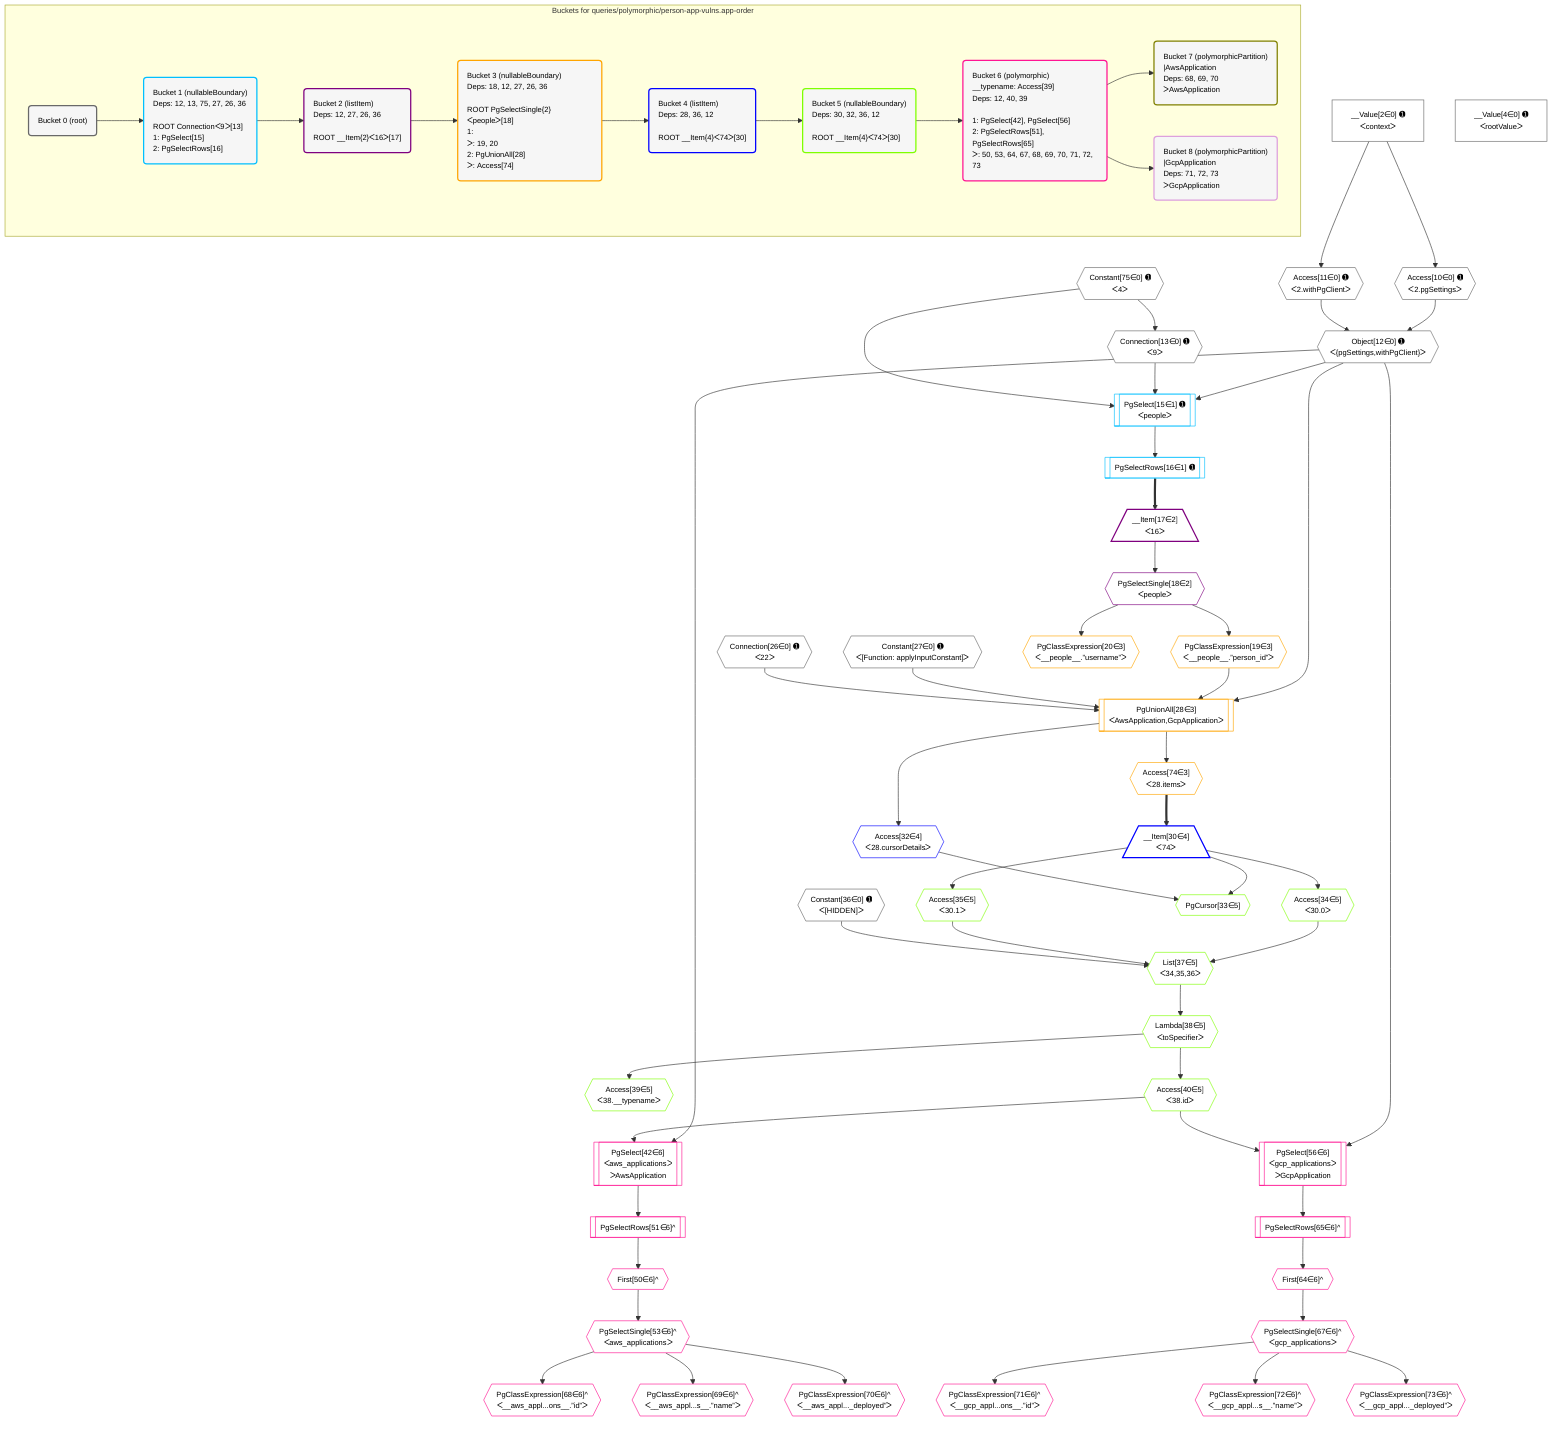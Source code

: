 %%{init: {'themeVariables': { 'fontSize': '12px'}}}%%
graph TD
    classDef path fill:#eee,stroke:#000,color:#000
    classDef plan fill:#fff,stroke-width:1px,color:#000
    classDef itemplan fill:#fff,stroke-width:2px,color:#000
    classDef unbatchedplan fill:#dff,stroke-width:1px,color:#000
    classDef sideeffectplan fill:#fcc,stroke-width:2px,color:#000
    classDef bucket fill:#f6f6f6,color:#000,stroke-width:2px,text-align:left

    subgraph "Buckets for queries/polymorphic/person-app-vulns.app-order"
    Bucket0("Bucket 0 (root)"):::bucket
    Bucket1("Bucket 1 (nullableBoundary)<br />Deps: 12, 13, 75, 27, 26, 36<br /><br />ROOT Connectionᐸ9ᐳ[13]<br />1: PgSelect[15]<br />2: PgSelectRows[16]"):::bucket
    Bucket2("Bucket 2 (listItem)<br />Deps: 12, 27, 26, 36<br /><br />ROOT __Item{2}ᐸ16ᐳ[17]"):::bucket
    Bucket3("Bucket 3 (nullableBoundary)<br />Deps: 18, 12, 27, 26, 36<br /><br />ROOT PgSelectSingle{2}ᐸpeopleᐳ[18]<br />1: <br />ᐳ: 19, 20<br />2: PgUnionAll[28]<br />ᐳ: Access[74]"):::bucket
    Bucket4("Bucket 4 (listItem)<br />Deps: 28, 36, 12<br /><br />ROOT __Item{4}ᐸ74ᐳ[30]"):::bucket
    Bucket5("Bucket 5 (nullableBoundary)<br />Deps: 30, 32, 36, 12<br /><br />ROOT __Item{4}ᐸ74ᐳ[30]"):::bucket
    Bucket6("Bucket 6 (polymorphic)<br />__typename: Access[39]<br />Deps: 12, 40, 39<br /><br />1: PgSelect[42], PgSelect[56]<br />2: PgSelectRows[51], PgSelectRows[65]<br />ᐳ: 50, 53, 64, 67, 68, 69, 70, 71, 72, 73"):::bucket
    Bucket7("Bucket 7 (polymorphicPartition)<br />|AwsApplication<br />Deps: 68, 69, 70<br />ᐳAwsApplication"):::bucket
    Bucket8("Bucket 8 (polymorphicPartition)<br />|GcpApplication<br />Deps: 71, 72, 73<br />ᐳGcpApplication"):::bucket
    end
    Bucket0 --> Bucket1
    Bucket1 --> Bucket2
    Bucket2 --> Bucket3
    Bucket3 --> Bucket4
    Bucket4 --> Bucket5
    Bucket5 --> Bucket6
    Bucket6 --> Bucket7 & Bucket8

    %% plan dependencies
    Object12{{"Object[12∈0] ➊<br />ᐸ{pgSettings,withPgClient}ᐳ"}}:::plan
    Access10{{"Access[10∈0] ➊<br />ᐸ2.pgSettingsᐳ"}}:::plan
    Access11{{"Access[11∈0] ➊<br />ᐸ2.withPgClientᐳ"}}:::plan
    Access10 & Access11 --> Object12
    __Value2["__Value[2∈0] ➊<br />ᐸcontextᐳ"]:::plan
    __Value2 --> Access10
    __Value2 --> Access11
    Connection13{{"Connection[13∈0] ➊<br />ᐸ9ᐳ"}}:::plan
    Constant75{{"Constant[75∈0] ➊<br />ᐸ4ᐳ"}}:::plan
    Constant75 --> Connection13
    __Value4["__Value[4∈0] ➊<br />ᐸrootValueᐳ"]:::plan
    Connection26{{"Connection[26∈0] ➊<br />ᐸ22ᐳ"}}:::plan
    Constant27{{"Constant[27∈0] ➊<br />ᐸ[Function: applyInputConstant]ᐳ"}}:::plan
    Constant36{{"Constant[36∈0] ➊<br />ᐸ[HIDDEN]ᐳ"}}:::plan
    PgSelect15[["PgSelect[15∈1] ➊<br />ᐸpeopleᐳ"]]:::plan
    Object12 & Connection13 & Constant75 --> PgSelect15
    PgSelectRows16[["PgSelectRows[16∈1] ➊"]]:::plan
    PgSelect15 --> PgSelectRows16
    __Item17[/"__Item[17∈2]<br />ᐸ16ᐳ"\]:::itemplan
    PgSelectRows16 ==> __Item17
    PgSelectSingle18{{"PgSelectSingle[18∈2]<br />ᐸpeopleᐳ"}}:::plan
    __Item17 --> PgSelectSingle18
    PgUnionAll28[["PgUnionAll[28∈3]<br />ᐸAwsApplication,GcpApplicationᐳ"]]:::plan
    PgClassExpression19{{"PgClassExpression[19∈3]<br />ᐸ__people__.”person_id”ᐳ"}}:::plan
    Object12 & PgClassExpression19 & Constant27 & Connection26 --> PgUnionAll28
    PgSelectSingle18 --> PgClassExpression19
    PgClassExpression20{{"PgClassExpression[20∈3]<br />ᐸ__people__.”username”ᐳ"}}:::plan
    PgSelectSingle18 --> PgClassExpression20
    Access74{{"Access[74∈3]<br />ᐸ28.itemsᐳ"}}:::plan
    PgUnionAll28 --> Access74
    __Item30[/"__Item[30∈4]<br />ᐸ74ᐳ"\]:::itemplan
    Access74 ==> __Item30
    Access32{{"Access[32∈4]<br />ᐸ28.cursorDetailsᐳ"}}:::plan
    PgUnionAll28 --> Access32
    List37{{"List[37∈5]<br />ᐸ34,35,36ᐳ"}}:::plan
    Access34{{"Access[34∈5]<br />ᐸ30.0ᐳ"}}:::plan
    Access35{{"Access[35∈5]<br />ᐸ30.1ᐳ"}}:::plan
    Access34 & Access35 & Constant36 --> List37
    PgCursor33{{"PgCursor[33∈5]"}}:::plan
    __Item30 & Access32 --> PgCursor33
    __Item30 --> Access34
    __Item30 --> Access35
    Lambda38{{"Lambda[38∈5]<br />ᐸtoSpecifierᐳ"}}:::plan
    List37 --> Lambda38
    Access39{{"Access[39∈5]<br />ᐸ38.__typenameᐳ"}}:::plan
    Lambda38 --> Access39
    Access40{{"Access[40∈5]<br />ᐸ38.idᐳ"}}:::plan
    Lambda38 --> Access40
    PgSelect42[["PgSelect[42∈6]<br />ᐸaws_applicationsᐳ<br />ᐳAwsApplication"]]:::plan
    Object12 & Access40 --> PgSelect42
    PgSelect56[["PgSelect[56∈6]<br />ᐸgcp_applicationsᐳ<br />ᐳGcpApplication"]]:::plan
    Object12 & Access40 --> PgSelect56
    First50{{"First[50∈6]^"}}:::plan
    PgSelectRows51[["PgSelectRows[51∈6]^"]]:::plan
    PgSelectRows51 --> First50
    PgSelect42 --> PgSelectRows51
    PgSelectSingle53{{"PgSelectSingle[53∈6]^<br />ᐸaws_applicationsᐳ"}}:::plan
    First50 --> PgSelectSingle53
    First64{{"First[64∈6]^"}}:::plan
    PgSelectRows65[["PgSelectRows[65∈6]^"]]:::plan
    PgSelectRows65 --> First64
    PgSelect56 --> PgSelectRows65
    PgSelectSingle67{{"PgSelectSingle[67∈6]^<br />ᐸgcp_applicationsᐳ"}}:::plan
    First64 --> PgSelectSingle67
    PgClassExpression68{{"PgClassExpression[68∈6]^<br />ᐸ__aws_appl...ons__.”id”ᐳ"}}:::plan
    PgSelectSingle53 --> PgClassExpression68
    PgClassExpression69{{"PgClassExpression[69∈6]^<br />ᐸ__aws_appl...s__.”name”ᐳ"}}:::plan
    PgSelectSingle53 --> PgClassExpression69
    PgClassExpression70{{"PgClassExpression[70∈6]^<br />ᐸ__aws_appl..._deployed”ᐳ"}}:::plan
    PgSelectSingle53 --> PgClassExpression70
    PgClassExpression71{{"PgClassExpression[71∈6]^<br />ᐸ__gcp_appl...ons__.”id”ᐳ"}}:::plan
    PgSelectSingle67 --> PgClassExpression71
    PgClassExpression72{{"PgClassExpression[72∈6]^<br />ᐸ__gcp_appl...s__.”name”ᐳ"}}:::plan
    PgSelectSingle67 --> PgClassExpression72
    PgClassExpression73{{"PgClassExpression[73∈6]^<br />ᐸ__gcp_appl..._deployed”ᐳ"}}:::plan
    PgSelectSingle67 --> PgClassExpression73

    %% define steps
    classDef bucket0 stroke:#696969
    class Bucket0,__Value2,__Value4,Access10,Access11,Object12,Connection13,Connection26,Constant27,Constant36,Constant75 bucket0
    classDef bucket1 stroke:#00bfff
    class Bucket1,PgSelect15,PgSelectRows16 bucket1
    classDef bucket2 stroke:#7f007f
    class Bucket2,__Item17,PgSelectSingle18 bucket2
    classDef bucket3 stroke:#ffa500
    class Bucket3,PgClassExpression19,PgClassExpression20,PgUnionAll28,Access74 bucket3
    classDef bucket4 stroke:#0000ff
    class Bucket4,__Item30,Access32 bucket4
    classDef bucket5 stroke:#7fff00
    class Bucket5,PgCursor33,Access34,Access35,List37,Lambda38,Access39,Access40 bucket5
    classDef bucket6 stroke:#ff1493
    class Bucket6,PgSelect42,First50,PgSelectRows51,PgSelectSingle53,PgSelect56,First64,PgSelectRows65,PgSelectSingle67,PgClassExpression68,PgClassExpression69,PgClassExpression70,PgClassExpression71,PgClassExpression72,PgClassExpression73 bucket6
    classDef bucket7 stroke:#808000
    class Bucket7 bucket7
    classDef bucket8 stroke:#dda0dd
    class Bucket8 bucket8